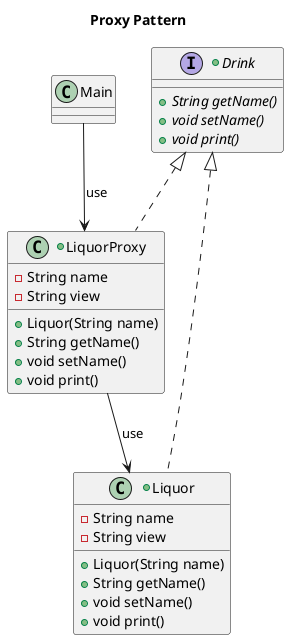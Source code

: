 @startuml
title Proxy Pattern

Main --> LiquorProxy: use
LiquorProxy --> Liquor: use

+interface Drink {
    + {abstract} String getName()
    + {abstract} void setName()
    + {abstract} void print()
}

+class LiquorProxy implements Drink{
    - String name
    - String view
    + Liquor(String name)
    + String getName()
    + void setName()
    + void print()
}

+class Liquor implements Drink{
    - String name
    - String view
    + Liquor(String name)
    + String getName()
    + void setName()
    + void print()
}



@enduml